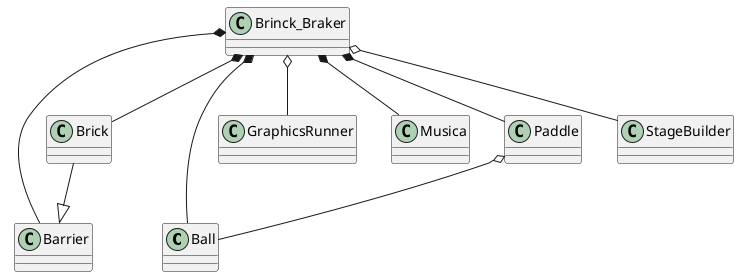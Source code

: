 @startuml

class Ball
class Barrier
class Brick
class Brinck_Braker 
class GraphicsRunner
class Musica
class Paddle
class StageBuilder

Brinck_Braker *-- Ball
Brinck_Braker *-- Paddle
Brinck_Braker *-- Brick
Brinck_Braker *-- Barrier
Brinck_Braker *-- Musica

Brinck_Braker o-- GraphicsRunner
Brinck_Braker o-- StageBuilder

Paddle o-- Ball

Brick --|> Barrier


@enduml